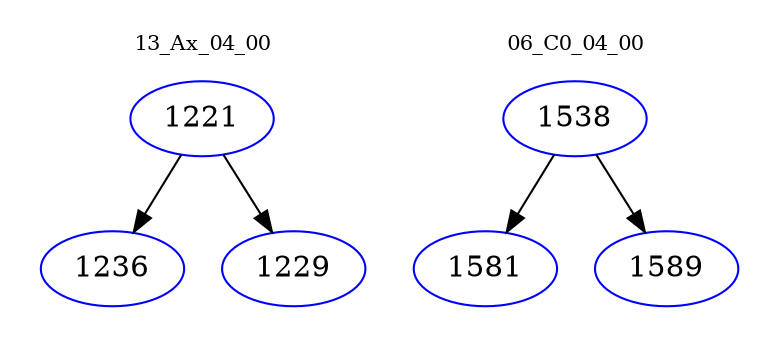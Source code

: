 digraph{
subgraph cluster_0 {
color = white
label = "13_Ax_04_00";
fontsize=10;
T0_1221 [label="1221", color="blue"]
T0_1221 -> T0_1236 [color="black"]
T0_1236 [label="1236", color="blue"]
T0_1221 -> T0_1229 [color="black"]
T0_1229 [label="1229", color="blue"]
}
subgraph cluster_1 {
color = white
label = "06_C0_04_00";
fontsize=10;
T1_1538 [label="1538", color="blue"]
T1_1538 -> T1_1581 [color="black"]
T1_1581 [label="1581", color="blue"]
T1_1538 -> T1_1589 [color="black"]
T1_1589 [label="1589", color="blue"]
}
}
